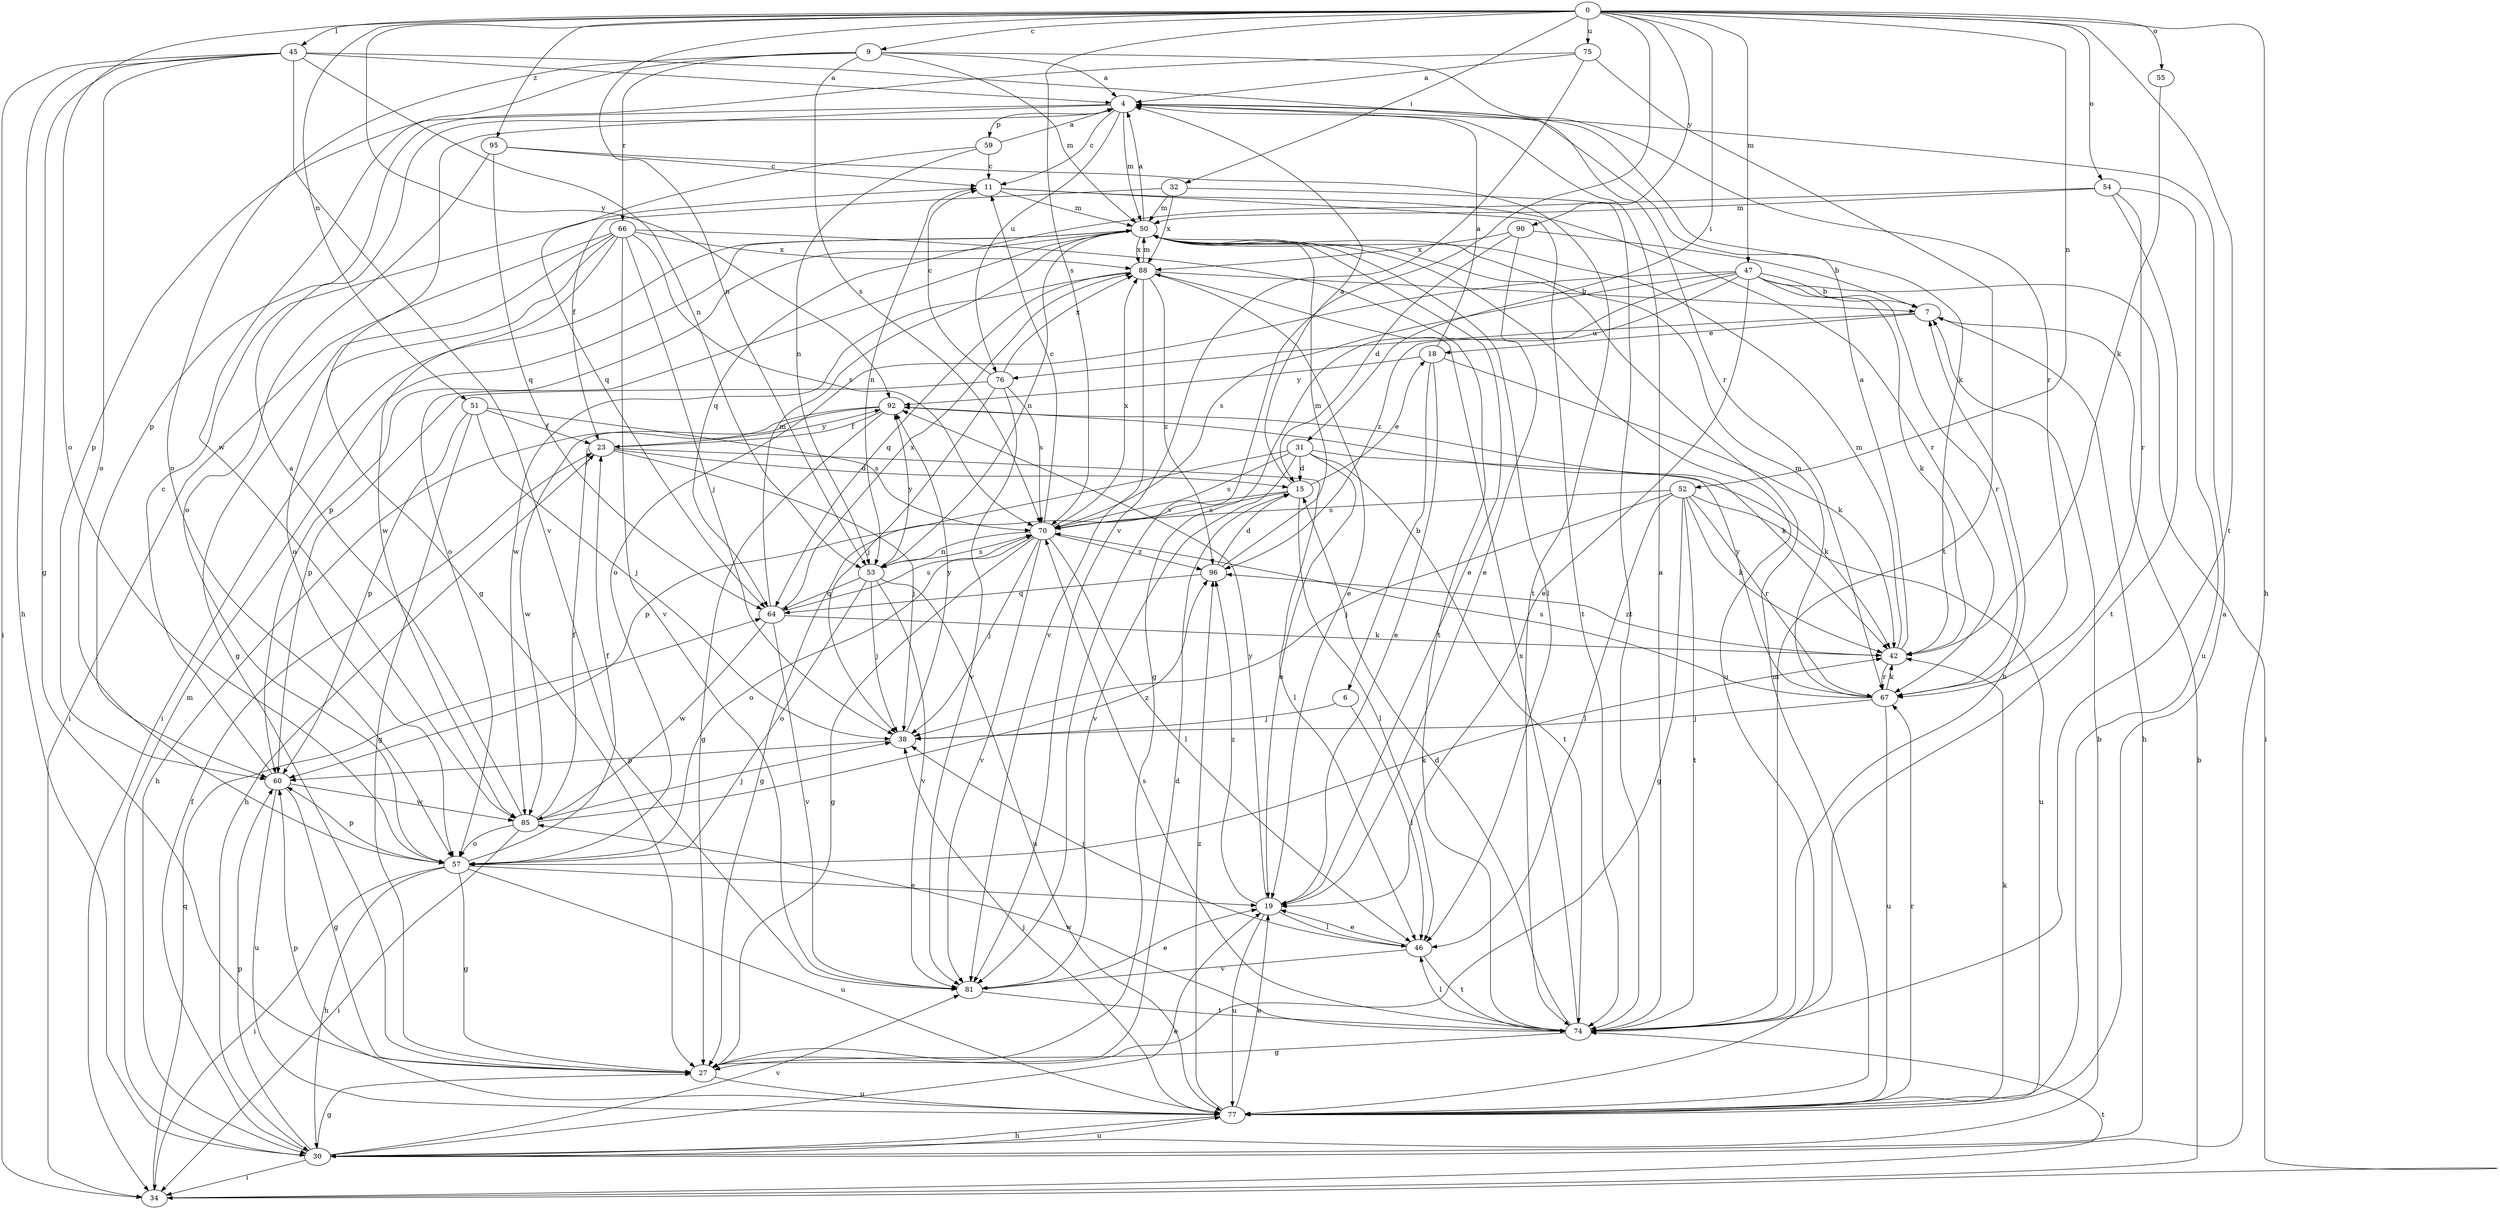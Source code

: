 strict digraph  {
0;
4;
6;
7;
9;
11;
15;
18;
19;
23;
27;
30;
31;
32;
34;
38;
42;
45;
46;
47;
50;
51;
52;
53;
54;
55;
57;
59;
60;
64;
66;
67;
70;
74;
75;
76;
77;
81;
85;
88;
90;
92;
95;
96;
0 -> 9  [label=c];
0 -> 30  [label=h];
0 -> 31  [label=i];
0 -> 32  [label=i];
0 -> 45  [label=l];
0 -> 47  [label=m];
0 -> 51  [label=n];
0 -> 52  [label=n];
0 -> 53  [label=n];
0 -> 54  [label=o];
0 -> 55  [label=o];
0 -> 57  [label=o];
0 -> 70  [label=s];
0 -> 74  [label=t];
0 -> 75  [label=u];
0 -> 81  [label=v];
0 -> 90  [label=y];
0 -> 92  [label=y];
0 -> 95  [label=z];
4 -> 11  [label=c];
4 -> 27  [label=g];
4 -> 42  [label=k];
4 -> 50  [label=m];
4 -> 59  [label=p];
4 -> 60  [label=p];
4 -> 76  [label=u];
6 -> 38  [label=j];
6 -> 46  [label=l];
7 -> 18  [label=e];
7 -> 30  [label=h];
7 -> 76  [label=u];
9 -> 4  [label=a];
9 -> 50  [label=m];
9 -> 57  [label=o];
9 -> 66  [label=r];
9 -> 67  [label=r];
9 -> 70  [label=s];
9 -> 85  [label=w];
11 -> 50  [label=m];
11 -> 53  [label=n];
11 -> 67  [label=r];
11 -> 74  [label=t];
15 -> 4  [label=a];
15 -> 18  [label=e];
15 -> 27  [label=g];
15 -> 46  [label=l];
15 -> 70  [label=s];
18 -> 4  [label=a];
18 -> 6  [label=b];
18 -> 19  [label=e];
18 -> 42  [label=k];
18 -> 92  [label=y];
19 -> 46  [label=l];
19 -> 77  [label=u];
19 -> 92  [label=y];
19 -> 96  [label=z];
23 -> 15  [label=d];
23 -> 30  [label=h];
23 -> 38  [label=j];
23 -> 46  [label=l];
23 -> 92  [label=y];
27 -> 15  [label=d];
27 -> 77  [label=u];
30 -> 7  [label=b];
30 -> 19  [label=e];
30 -> 23  [label=f];
30 -> 27  [label=g];
30 -> 34  [label=i];
30 -> 50  [label=m];
30 -> 60  [label=p];
30 -> 77  [label=u];
30 -> 81  [label=v];
31 -> 15  [label=d];
31 -> 19  [label=e];
31 -> 42  [label=k];
31 -> 60  [label=p];
31 -> 70  [label=s];
31 -> 74  [label=t];
31 -> 81  [label=v];
32 -> 23  [label=f];
32 -> 50  [label=m];
32 -> 74  [label=t];
32 -> 88  [label=x];
34 -> 7  [label=b];
34 -> 64  [label=q];
34 -> 74  [label=t];
38 -> 60  [label=p];
38 -> 92  [label=y];
42 -> 4  [label=a];
42 -> 50  [label=m];
42 -> 67  [label=r];
42 -> 96  [label=z];
45 -> 4  [label=a];
45 -> 27  [label=g];
45 -> 30  [label=h];
45 -> 34  [label=i];
45 -> 53  [label=n];
45 -> 57  [label=o];
45 -> 67  [label=r];
45 -> 81  [label=v];
46 -> 19  [label=e];
46 -> 38  [label=j];
46 -> 74  [label=t];
46 -> 81  [label=v];
47 -> 7  [label=b];
47 -> 19  [label=e];
47 -> 27  [label=g];
47 -> 34  [label=i];
47 -> 42  [label=k];
47 -> 57  [label=o];
47 -> 67  [label=r];
47 -> 70  [label=s];
47 -> 96  [label=z];
50 -> 4  [label=a];
50 -> 19  [label=e];
50 -> 34  [label=i];
50 -> 46  [label=l];
50 -> 53  [label=n];
50 -> 57  [label=o];
50 -> 60  [label=p];
50 -> 77  [label=u];
50 -> 88  [label=x];
51 -> 23  [label=f];
51 -> 27  [label=g];
51 -> 38  [label=j];
51 -> 60  [label=p];
51 -> 70  [label=s];
52 -> 27  [label=g];
52 -> 38  [label=j];
52 -> 42  [label=k];
52 -> 46  [label=l];
52 -> 67  [label=r];
52 -> 70  [label=s];
52 -> 74  [label=t];
52 -> 77  [label=u];
53 -> 38  [label=j];
53 -> 57  [label=o];
53 -> 64  [label=q];
53 -> 70  [label=s];
53 -> 77  [label=u];
53 -> 81  [label=v];
53 -> 92  [label=y];
54 -> 50  [label=m];
54 -> 64  [label=q];
54 -> 67  [label=r];
54 -> 74  [label=t];
54 -> 77  [label=u];
55 -> 42  [label=k];
57 -> 19  [label=e];
57 -> 23  [label=f];
57 -> 27  [label=g];
57 -> 30  [label=h];
57 -> 34  [label=i];
57 -> 42  [label=k];
57 -> 60  [label=p];
57 -> 77  [label=u];
59 -> 4  [label=a];
59 -> 11  [label=c];
59 -> 53  [label=n];
59 -> 64  [label=q];
60 -> 11  [label=c];
60 -> 27  [label=g];
60 -> 77  [label=u];
60 -> 85  [label=w];
64 -> 42  [label=k];
64 -> 50  [label=m];
64 -> 70  [label=s];
64 -> 81  [label=v];
64 -> 85  [label=w];
64 -> 88  [label=x];
66 -> 27  [label=g];
66 -> 34  [label=i];
66 -> 38  [label=j];
66 -> 57  [label=o];
66 -> 70  [label=s];
66 -> 74  [label=t];
66 -> 81  [label=v];
66 -> 85  [label=w];
66 -> 88  [label=x];
67 -> 38  [label=j];
67 -> 42  [label=k];
67 -> 50  [label=m];
67 -> 70  [label=s];
67 -> 77  [label=u];
67 -> 92  [label=y];
70 -> 11  [label=c];
70 -> 27  [label=g];
70 -> 38  [label=j];
70 -> 46  [label=l];
70 -> 53  [label=n];
70 -> 57  [label=o];
70 -> 81  [label=v];
70 -> 88  [label=x];
70 -> 96  [label=z];
74 -> 4  [label=a];
74 -> 7  [label=b];
74 -> 15  [label=d];
74 -> 27  [label=g];
74 -> 46  [label=l];
74 -> 70  [label=s];
74 -> 85  [label=w];
74 -> 88  [label=x];
75 -> 4  [label=a];
75 -> 60  [label=p];
75 -> 74  [label=t];
75 -> 81  [label=v];
76 -> 11  [label=c];
76 -> 38  [label=j];
76 -> 60  [label=p];
76 -> 70  [label=s];
76 -> 81  [label=v];
76 -> 88  [label=x];
77 -> 4  [label=a];
77 -> 19  [label=e];
77 -> 30  [label=h];
77 -> 38  [label=j];
77 -> 42  [label=k];
77 -> 50  [label=m];
77 -> 60  [label=p];
77 -> 67  [label=r];
77 -> 96  [label=z];
81 -> 19  [label=e];
81 -> 74  [label=t];
85 -> 4  [label=a];
85 -> 23  [label=f];
85 -> 34  [label=i];
85 -> 38  [label=j];
85 -> 57  [label=o];
85 -> 96  [label=z];
88 -> 7  [label=b];
88 -> 19  [label=e];
88 -> 50  [label=m];
88 -> 64  [label=q];
88 -> 81  [label=v];
88 -> 85  [label=w];
88 -> 96  [label=z];
90 -> 7  [label=b];
90 -> 15  [label=d];
90 -> 19  [label=e];
90 -> 88  [label=x];
92 -> 23  [label=f];
92 -> 27  [label=g];
92 -> 30  [label=h];
92 -> 42  [label=k];
92 -> 85  [label=w];
95 -> 11  [label=c];
95 -> 57  [label=o];
95 -> 64  [label=q];
95 -> 74  [label=t];
96 -> 15  [label=d];
96 -> 50  [label=m];
96 -> 64  [label=q];
}
